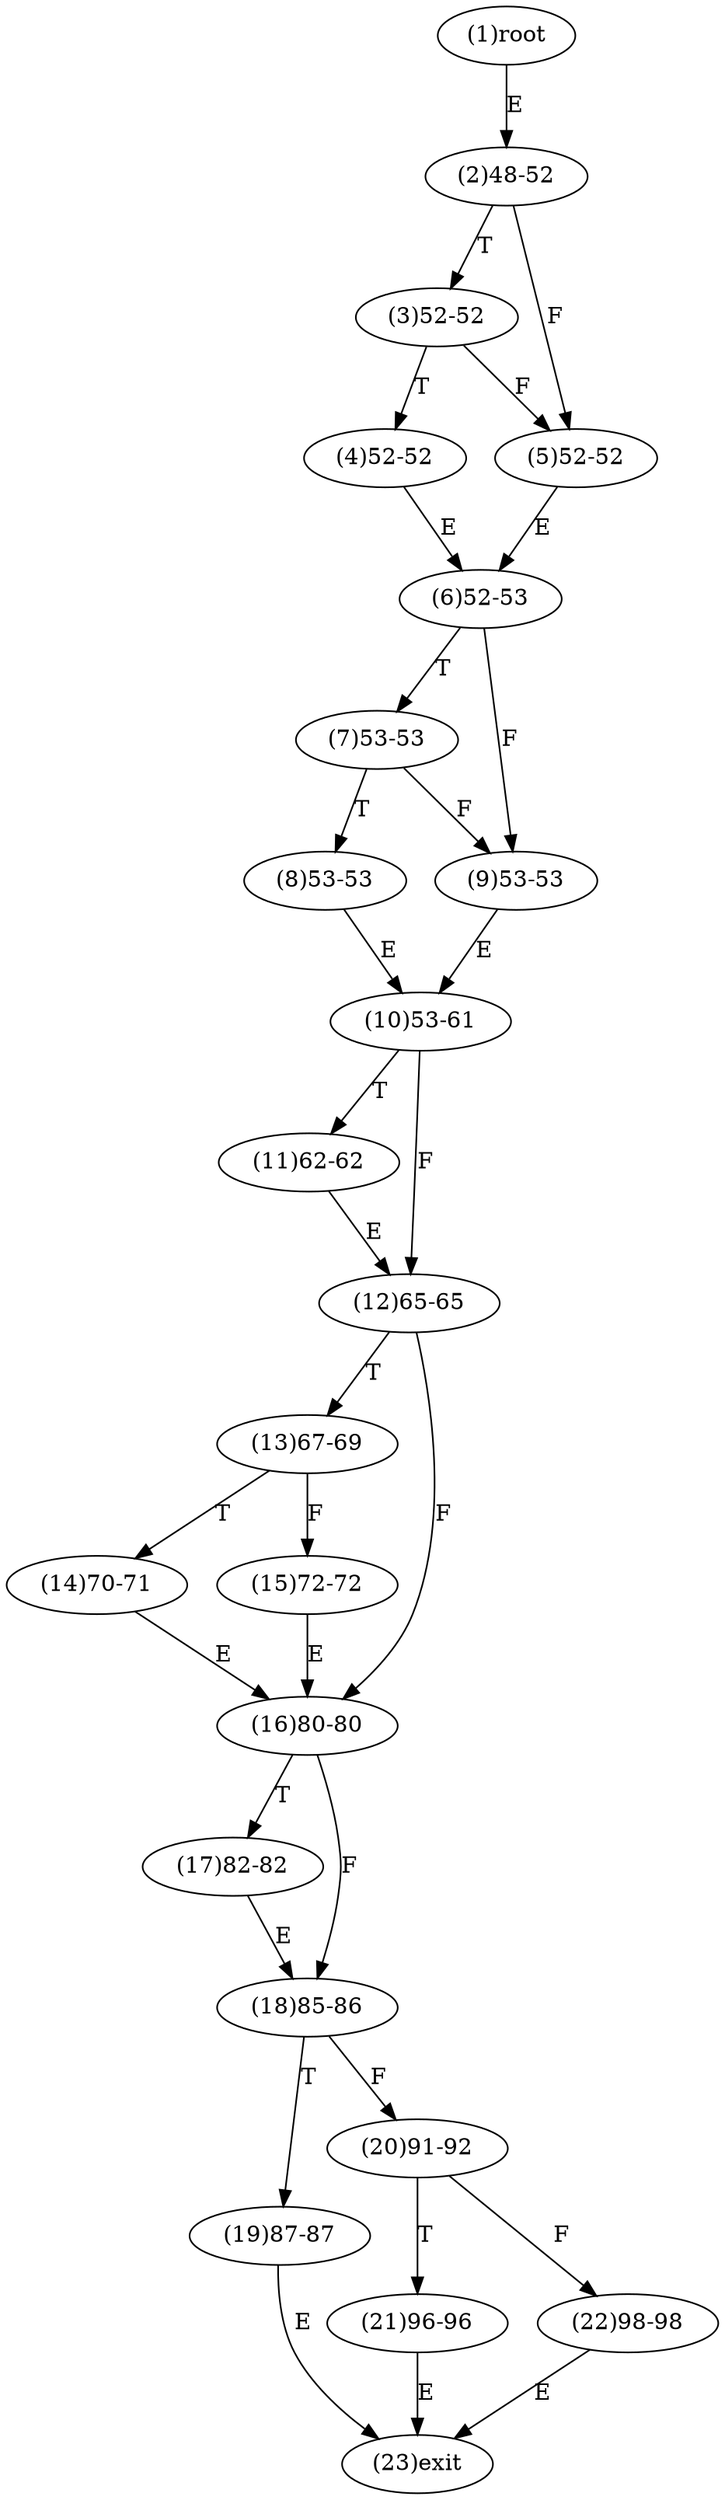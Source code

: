 digraph "" { 
1[ label="(1)root"];
2[ label="(2)48-52"];
3[ label="(3)52-52"];
4[ label="(4)52-52"];
5[ label="(5)52-52"];
6[ label="(6)52-53"];
7[ label="(7)53-53"];
8[ label="(8)53-53"];
9[ label="(9)53-53"];
10[ label="(10)53-61"];
11[ label="(11)62-62"];
12[ label="(12)65-65"];
13[ label="(13)67-69"];
14[ label="(14)70-71"];
15[ label="(15)72-72"];
17[ label="(17)82-82"];
16[ label="(16)80-80"];
19[ label="(19)87-87"];
18[ label="(18)85-86"];
21[ label="(21)96-96"];
20[ label="(20)91-92"];
23[ label="(23)exit"];
22[ label="(22)98-98"];
1->2[ label="E"];
2->5[ label="F"];
2->3[ label="T"];
3->5[ label="F"];
3->4[ label="T"];
4->6[ label="E"];
5->6[ label="E"];
6->9[ label="F"];
6->7[ label="T"];
7->9[ label="F"];
7->8[ label="T"];
8->10[ label="E"];
9->10[ label="E"];
10->12[ label="F"];
10->11[ label="T"];
11->12[ label="E"];
12->16[ label="F"];
12->13[ label="T"];
13->15[ label="F"];
13->14[ label="T"];
14->16[ label="E"];
15->16[ label="E"];
16->18[ label="F"];
16->17[ label="T"];
17->18[ label="E"];
18->20[ label="F"];
18->19[ label="T"];
19->23[ label="E"];
20->22[ label="F"];
20->21[ label="T"];
21->23[ label="E"];
22->23[ label="E"];
}